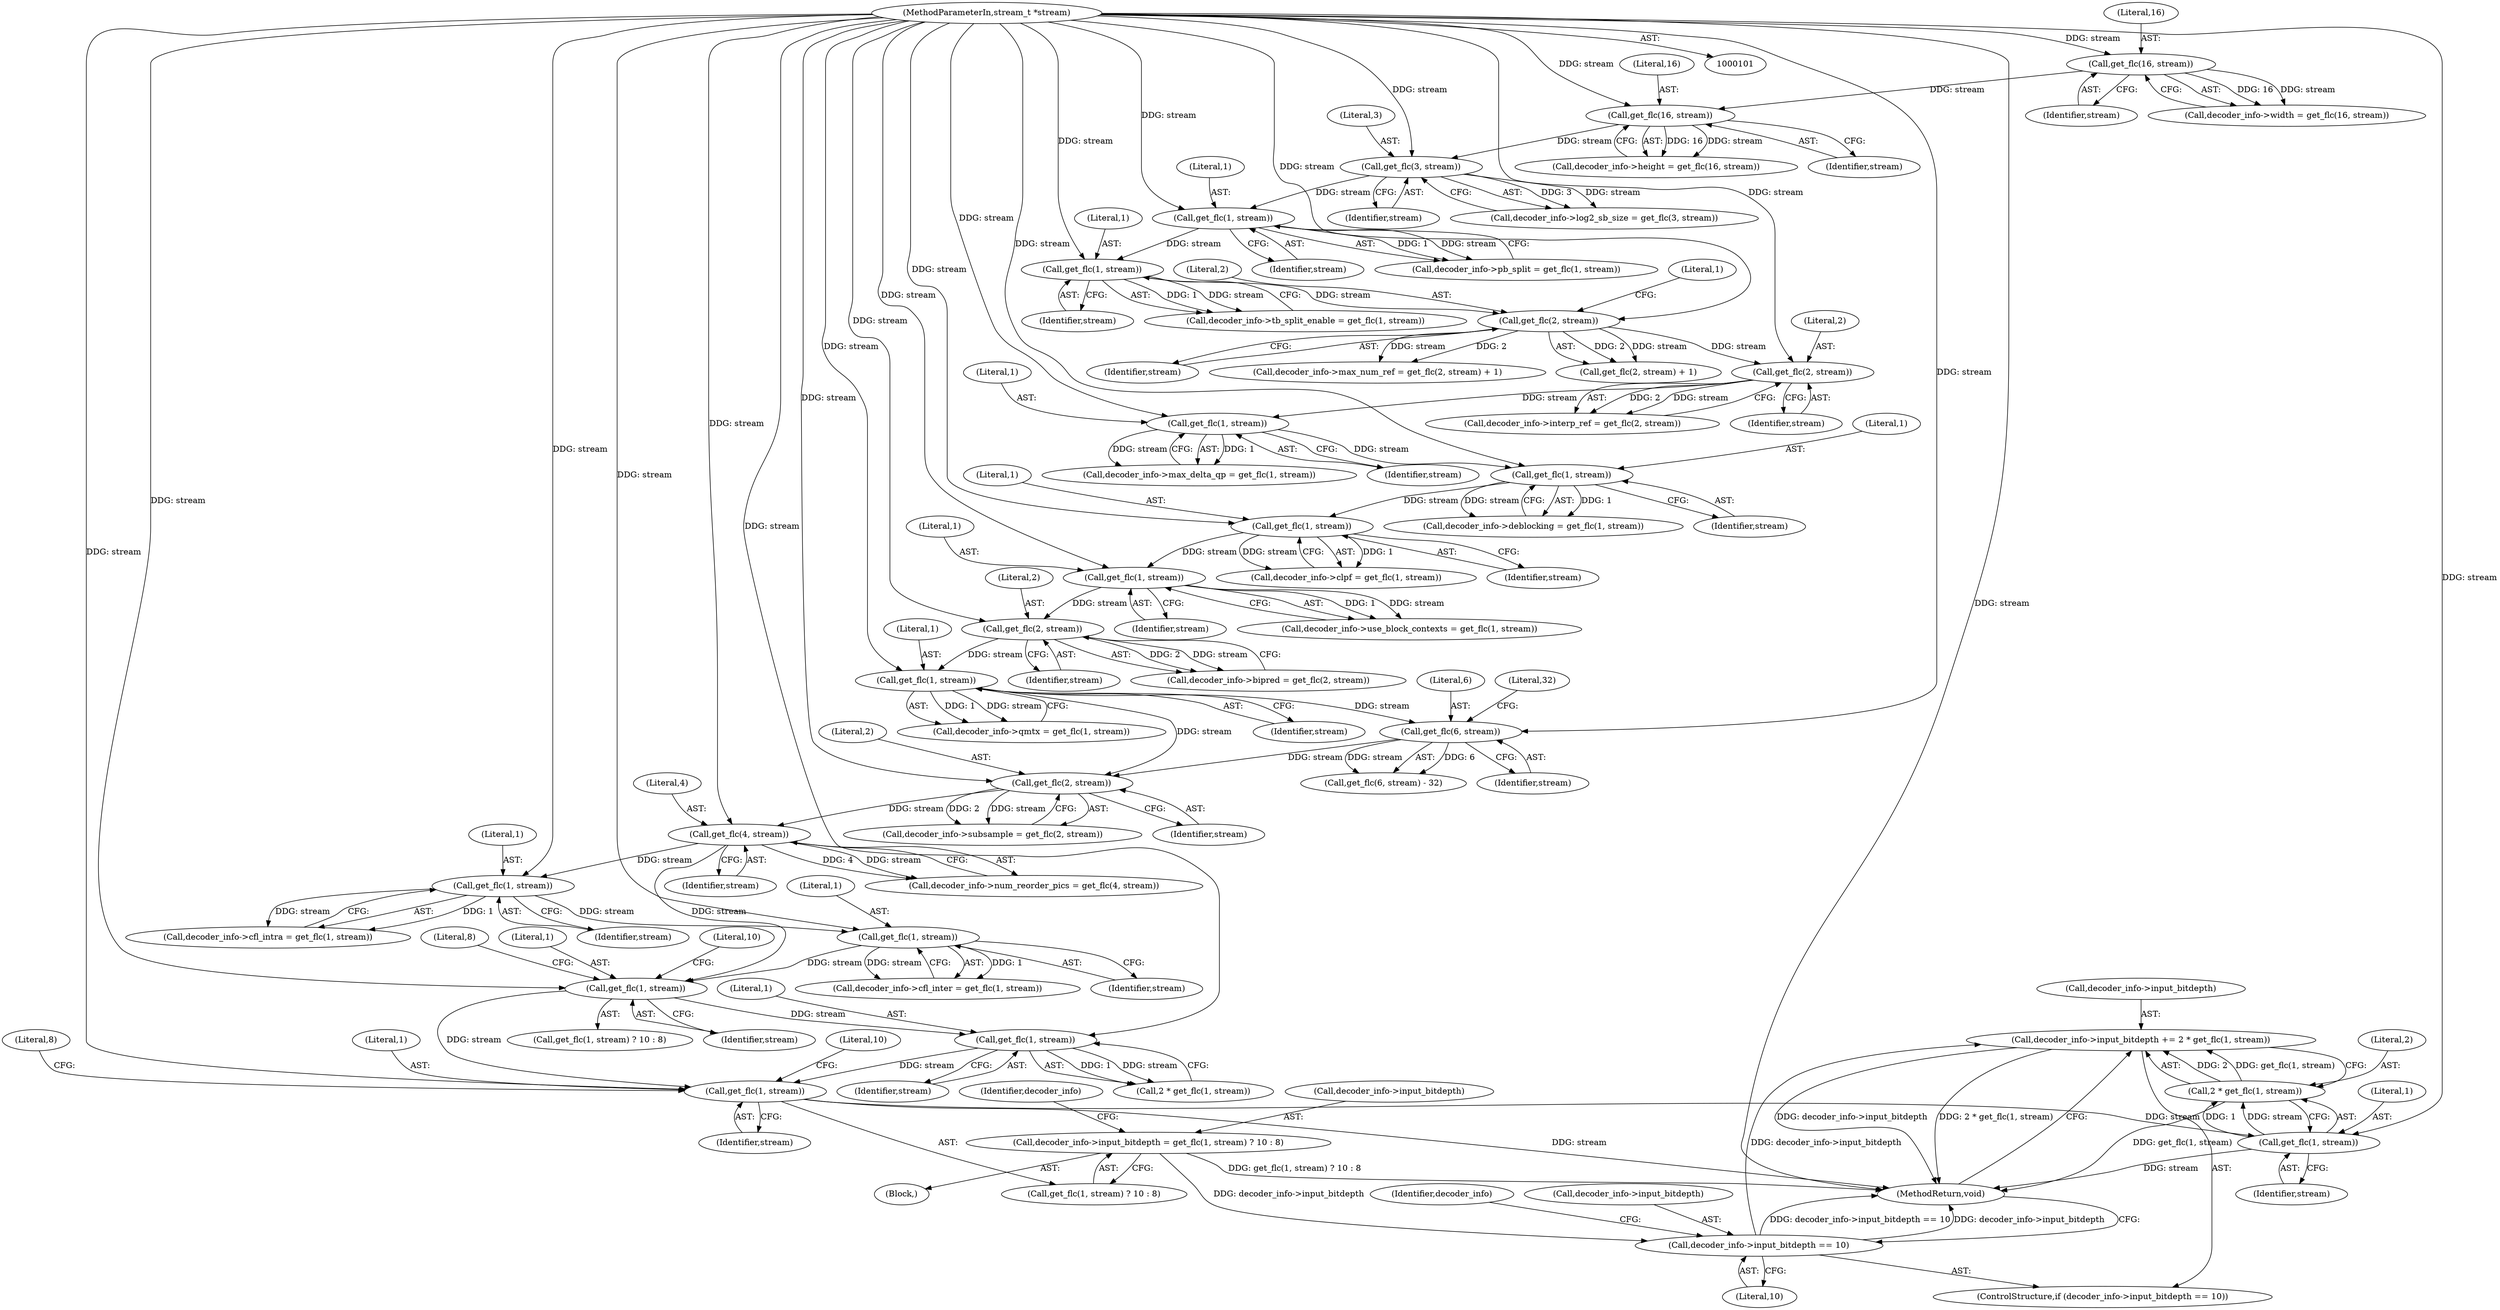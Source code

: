 digraph "0_thor_18de8f9f0762c3a542b1122589edb8af859d9813_0@pointer" {
"1000331" [label="(Call,decoder_info->input_bitdepth += 2 * get_flc(1, stream))"];
"1000335" [label="(Call,2 * get_flc(1, stream))"];
"1000337" [label="(Call,get_flc(1, stream))"];
"1000320" [label="(Call,get_flc(1, stream))"];
"1000295" [label="(Call,get_flc(1, stream))"];
"1000266" [label="(Call,get_flc(4, stream))"];
"1000228" [label="(Call,get_flc(2, stream))"];
"1000207" [label="(Call,get_flc(1, stream))"];
"1000200" [label="(Call,get_flc(2, stream))"];
"1000193" [label="(Call,get_flc(1, stream))"];
"1000186" [label="(Call,get_flc(1, stream))"];
"1000179" [label="(Call,get_flc(1, stream))"];
"1000172" [label="(Call,get_flc(1, stream))"];
"1000165" [label="(Call,get_flc(2, stream))"];
"1000157" [label="(Call,get_flc(2, stream))"];
"1000149" [label="(Call,get_flc(1, stream))"];
"1000142" [label="(Call,get_flc(1, stream))"];
"1000123" [label="(Call,get_flc(3, stream))"];
"1000116" [label="(Call,get_flc(16, stream))"];
"1000109" [label="(Call,get_flc(16, stream))"];
"1000103" [label="(MethodParameterIn,stream_t *stream)"];
"1000220" [label="(Call,get_flc(6, stream))"];
"1000287" [label="(Call,get_flc(1, stream))"];
"1000280" [label="(Call,get_flc(1, stream))"];
"1000312" [label="(Call,get_flc(1, stream))"];
"1000326" [label="(Call,decoder_info->input_bitdepth == 10)"];
"1000315" [label="(Call,decoder_info->input_bitdepth = get_flc(1, stream) ? 10 : 8)"];
"1000202" [label="(Identifier,stream)"];
"1000208" [label="(Literal,1)"];
"1000182" [label="(Call,decoder_info->clpf = get_flc(1, stream))"];
"1000288" [label="(Literal,1)"];
"1000282" [label="(Identifier,stream)"];
"1000333" [label="(Identifier,decoder_info)"];
"1000112" [label="(Call,decoder_info->height = get_flc(16, stream))"];
"1000276" [label="(Call,decoder_info->cfl_intra = get_flc(1, stream))"];
"1000194" [label="(Literal,1)"];
"1000325" [label="(ControlStructure,if (decoder_info->input_bitdepth == 10))"];
"1000294" [label="(Call,get_flc(1, stream) ? 10 : 8)"];
"1000338" [label="(Literal,1)"];
"1000222" [label="(Identifier,stream)"];
"1000161" [label="(Call,decoder_info->interp_ref = get_flc(2, stream))"];
"1000152" [label="(Call,decoder_info->max_num_ref = get_flc(2, stream) + 1)"];
"1000111" [label="(Identifier,stream)"];
"1000193" [label="(Call,get_flc(1, stream))"];
"1000188" [label="(Identifier,stream)"];
"1000165" [label="(Call,get_flc(2, stream))"];
"1000105" [label="(Call,decoder_info->width = get_flc(16, stream))"];
"1000117" [label="(Literal,16)"];
"1000143" [label="(Literal,1)"];
"1000167" [label="(Identifier,stream)"];
"1000195" [label="(Identifier,stream)"];
"1000337" [label="(Call,get_flc(1, stream))"];
"1000173" [label="(Literal,1)"];
"1000159" [label="(Identifier,stream)"];
"1000166" [label="(Literal,2)"];
"1000158" [label="(Literal,2)"];
"1000340" [label="(MethodReturn,void)"];
"1000174" [label="(Identifier,stream)"];
"1000151" [label="(Identifier,stream)"];
"1000119" [label="(Call,decoder_info->log2_sb_size = get_flc(3, stream))"];
"1000189" [label="(Call,decoder_info->use_block_contexts = get_flc(1, stream))"];
"1000172" [label="(Call,get_flc(1, stream))"];
"1000299" [label="(Literal,8)"];
"1000123" [label="(Call,get_flc(3, stream))"];
"1000322" [label="(Identifier,stream)"];
"1000266" [label="(Call,get_flc(4, stream))"];
"1000160" [label="(Literal,1)"];
"1000328" [label="(Identifier,decoder_info)"];
"1000280" [label="(Call,get_flc(1, stream))"];
"1000196" [label="(Call,decoder_info->bipred = get_flc(2, stream))"];
"1000314" [label="(Identifier,stream)"];
"1000149" [label="(Call,get_flc(1, stream))"];
"1000156" [label="(Call,get_flc(2, stream) + 1)"];
"1000268" [label="(Identifier,stream)"];
"1000221" [label="(Literal,6)"];
"1000262" [label="(Call,decoder_info->num_reorder_pics = get_flc(4, stream))"];
"1000323" [label="(Literal,10)"];
"1000144" [label="(Identifier,stream)"];
"1000201" [label="(Literal,2)"];
"1000150" [label="(Literal,1)"];
"1000125" [label="(Identifier,stream)"];
"1000310" [label="(Call,2 * get_flc(1, stream))"];
"1000138" [label="(Call,decoder_info->pb_split = get_flc(1, stream))"];
"1000179" [label="(Call,get_flc(1, stream))"];
"1000330" [label="(Literal,10)"];
"1000220" [label="(Call,get_flc(6, stream))"];
"1000332" [label="(Call,decoder_info->input_bitdepth)"];
"1000142" [label="(Call,get_flc(1, stream))"];
"1000223" [label="(Literal,32)"];
"1000320" [label="(Call,get_flc(1, stream))"];
"1000336" [label="(Literal,2)"];
"1000207" [label="(Call,get_flc(1, stream))"];
"1000116" [label="(Call,get_flc(16, stream))"];
"1000331" [label="(Call,decoder_info->input_bitdepth += 2 * get_flc(1, stream))"];
"1000281" [label="(Literal,1)"];
"1000124" [label="(Literal,3)"];
"1000289" [label="(Identifier,stream)"];
"1000118" [label="(Identifier,stream)"];
"1000219" [label="(Call,get_flc(6, stream) - 32)"];
"1000203" [label="(Call,decoder_info->qmtx = get_flc(1, stream))"];
"1000157" [label="(Call,get_flc(2, stream))"];
"1000287" [label="(Call,get_flc(1, stream))"];
"1000296" [label="(Literal,1)"];
"1000321" [label="(Literal,1)"];
"1000230" [label="(Identifier,stream)"];
"1000295" [label="(Call,get_flc(1, stream))"];
"1000104" [label="(Block,)"];
"1000200" [label="(Call,get_flc(2, stream))"];
"1000312" [label="(Call,get_flc(1, stream))"];
"1000298" [label="(Literal,10)"];
"1000339" [label="(Identifier,stream)"];
"1000209" [label="(Identifier,stream)"];
"1000110" [label="(Literal,16)"];
"1000267" [label="(Literal,4)"];
"1000283" [label="(Call,decoder_info->cfl_inter = get_flc(1, stream))"];
"1000224" [label="(Call,decoder_info->subsample = get_flc(2, stream))"];
"1000327" [label="(Call,decoder_info->input_bitdepth)"];
"1000324" [label="(Literal,8)"];
"1000175" [label="(Call,decoder_info->deblocking = get_flc(1, stream))"];
"1000326" [label="(Call,decoder_info->input_bitdepth == 10)"];
"1000228" [label="(Call,get_flc(2, stream))"];
"1000187" [label="(Literal,1)"];
"1000297" [label="(Identifier,stream)"];
"1000109" [label="(Call,get_flc(16, stream))"];
"1000315" [label="(Call,decoder_info->input_bitdepth = get_flc(1, stream) ? 10 : 8)"];
"1000145" [label="(Call,decoder_info->tb_split_enable = get_flc(1, stream))"];
"1000319" [label="(Call,get_flc(1, stream) ? 10 : 8)"];
"1000313" [label="(Literal,1)"];
"1000103" [label="(MethodParameterIn,stream_t *stream)"];
"1000180" [label="(Literal,1)"];
"1000335" [label="(Call,2 * get_flc(1, stream))"];
"1000316" [label="(Call,decoder_info->input_bitdepth)"];
"1000229" [label="(Literal,2)"];
"1000168" [label="(Call,decoder_info->max_delta_qp = get_flc(1, stream))"];
"1000181" [label="(Identifier,stream)"];
"1000186" [label="(Call,get_flc(1, stream))"];
"1000331" -> "1000325"  [label="AST: "];
"1000331" -> "1000335"  [label="CFG: "];
"1000332" -> "1000331"  [label="AST: "];
"1000335" -> "1000331"  [label="AST: "];
"1000340" -> "1000331"  [label="CFG: "];
"1000331" -> "1000340"  [label="DDG: decoder_info->input_bitdepth"];
"1000331" -> "1000340"  [label="DDG: 2 * get_flc(1, stream)"];
"1000335" -> "1000331"  [label="DDG: 2"];
"1000335" -> "1000331"  [label="DDG: get_flc(1, stream)"];
"1000326" -> "1000331"  [label="DDG: decoder_info->input_bitdepth"];
"1000335" -> "1000337"  [label="CFG: "];
"1000336" -> "1000335"  [label="AST: "];
"1000337" -> "1000335"  [label="AST: "];
"1000335" -> "1000340"  [label="DDG: get_flc(1, stream)"];
"1000337" -> "1000335"  [label="DDG: 1"];
"1000337" -> "1000335"  [label="DDG: stream"];
"1000337" -> "1000339"  [label="CFG: "];
"1000338" -> "1000337"  [label="AST: "];
"1000339" -> "1000337"  [label="AST: "];
"1000337" -> "1000340"  [label="DDG: stream"];
"1000320" -> "1000337"  [label="DDG: stream"];
"1000103" -> "1000337"  [label="DDG: stream"];
"1000320" -> "1000319"  [label="AST: "];
"1000320" -> "1000322"  [label="CFG: "];
"1000321" -> "1000320"  [label="AST: "];
"1000322" -> "1000320"  [label="AST: "];
"1000323" -> "1000320"  [label="CFG: "];
"1000324" -> "1000320"  [label="CFG: "];
"1000320" -> "1000340"  [label="DDG: stream"];
"1000295" -> "1000320"  [label="DDG: stream"];
"1000312" -> "1000320"  [label="DDG: stream"];
"1000103" -> "1000320"  [label="DDG: stream"];
"1000295" -> "1000294"  [label="AST: "];
"1000295" -> "1000297"  [label="CFG: "];
"1000296" -> "1000295"  [label="AST: "];
"1000297" -> "1000295"  [label="AST: "];
"1000298" -> "1000295"  [label="CFG: "];
"1000299" -> "1000295"  [label="CFG: "];
"1000266" -> "1000295"  [label="DDG: stream"];
"1000287" -> "1000295"  [label="DDG: stream"];
"1000103" -> "1000295"  [label="DDG: stream"];
"1000295" -> "1000312"  [label="DDG: stream"];
"1000266" -> "1000262"  [label="AST: "];
"1000266" -> "1000268"  [label="CFG: "];
"1000267" -> "1000266"  [label="AST: "];
"1000268" -> "1000266"  [label="AST: "];
"1000262" -> "1000266"  [label="CFG: "];
"1000266" -> "1000262"  [label="DDG: 4"];
"1000266" -> "1000262"  [label="DDG: stream"];
"1000228" -> "1000266"  [label="DDG: stream"];
"1000103" -> "1000266"  [label="DDG: stream"];
"1000266" -> "1000280"  [label="DDG: stream"];
"1000228" -> "1000224"  [label="AST: "];
"1000228" -> "1000230"  [label="CFG: "];
"1000229" -> "1000228"  [label="AST: "];
"1000230" -> "1000228"  [label="AST: "];
"1000224" -> "1000228"  [label="CFG: "];
"1000228" -> "1000224"  [label="DDG: 2"];
"1000228" -> "1000224"  [label="DDG: stream"];
"1000207" -> "1000228"  [label="DDG: stream"];
"1000220" -> "1000228"  [label="DDG: stream"];
"1000103" -> "1000228"  [label="DDG: stream"];
"1000207" -> "1000203"  [label="AST: "];
"1000207" -> "1000209"  [label="CFG: "];
"1000208" -> "1000207"  [label="AST: "];
"1000209" -> "1000207"  [label="AST: "];
"1000203" -> "1000207"  [label="CFG: "];
"1000207" -> "1000203"  [label="DDG: 1"];
"1000207" -> "1000203"  [label="DDG: stream"];
"1000200" -> "1000207"  [label="DDG: stream"];
"1000103" -> "1000207"  [label="DDG: stream"];
"1000207" -> "1000220"  [label="DDG: stream"];
"1000200" -> "1000196"  [label="AST: "];
"1000200" -> "1000202"  [label="CFG: "];
"1000201" -> "1000200"  [label="AST: "];
"1000202" -> "1000200"  [label="AST: "];
"1000196" -> "1000200"  [label="CFG: "];
"1000200" -> "1000196"  [label="DDG: 2"];
"1000200" -> "1000196"  [label="DDG: stream"];
"1000193" -> "1000200"  [label="DDG: stream"];
"1000103" -> "1000200"  [label="DDG: stream"];
"1000193" -> "1000189"  [label="AST: "];
"1000193" -> "1000195"  [label="CFG: "];
"1000194" -> "1000193"  [label="AST: "];
"1000195" -> "1000193"  [label="AST: "];
"1000189" -> "1000193"  [label="CFG: "];
"1000193" -> "1000189"  [label="DDG: 1"];
"1000193" -> "1000189"  [label="DDG: stream"];
"1000186" -> "1000193"  [label="DDG: stream"];
"1000103" -> "1000193"  [label="DDG: stream"];
"1000186" -> "1000182"  [label="AST: "];
"1000186" -> "1000188"  [label="CFG: "];
"1000187" -> "1000186"  [label="AST: "];
"1000188" -> "1000186"  [label="AST: "];
"1000182" -> "1000186"  [label="CFG: "];
"1000186" -> "1000182"  [label="DDG: 1"];
"1000186" -> "1000182"  [label="DDG: stream"];
"1000179" -> "1000186"  [label="DDG: stream"];
"1000103" -> "1000186"  [label="DDG: stream"];
"1000179" -> "1000175"  [label="AST: "];
"1000179" -> "1000181"  [label="CFG: "];
"1000180" -> "1000179"  [label="AST: "];
"1000181" -> "1000179"  [label="AST: "];
"1000175" -> "1000179"  [label="CFG: "];
"1000179" -> "1000175"  [label="DDG: 1"];
"1000179" -> "1000175"  [label="DDG: stream"];
"1000172" -> "1000179"  [label="DDG: stream"];
"1000103" -> "1000179"  [label="DDG: stream"];
"1000172" -> "1000168"  [label="AST: "];
"1000172" -> "1000174"  [label="CFG: "];
"1000173" -> "1000172"  [label="AST: "];
"1000174" -> "1000172"  [label="AST: "];
"1000168" -> "1000172"  [label="CFG: "];
"1000172" -> "1000168"  [label="DDG: 1"];
"1000172" -> "1000168"  [label="DDG: stream"];
"1000165" -> "1000172"  [label="DDG: stream"];
"1000103" -> "1000172"  [label="DDG: stream"];
"1000165" -> "1000161"  [label="AST: "];
"1000165" -> "1000167"  [label="CFG: "];
"1000166" -> "1000165"  [label="AST: "];
"1000167" -> "1000165"  [label="AST: "];
"1000161" -> "1000165"  [label="CFG: "];
"1000165" -> "1000161"  [label="DDG: 2"];
"1000165" -> "1000161"  [label="DDG: stream"];
"1000157" -> "1000165"  [label="DDG: stream"];
"1000103" -> "1000165"  [label="DDG: stream"];
"1000157" -> "1000156"  [label="AST: "];
"1000157" -> "1000159"  [label="CFG: "];
"1000158" -> "1000157"  [label="AST: "];
"1000159" -> "1000157"  [label="AST: "];
"1000160" -> "1000157"  [label="CFG: "];
"1000157" -> "1000152"  [label="DDG: 2"];
"1000157" -> "1000152"  [label="DDG: stream"];
"1000157" -> "1000156"  [label="DDG: 2"];
"1000157" -> "1000156"  [label="DDG: stream"];
"1000149" -> "1000157"  [label="DDG: stream"];
"1000103" -> "1000157"  [label="DDG: stream"];
"1000149" -> "1000145"  [label="AST: "];
"1000149" -> "1000151"  [label="CFG: "];
"1000150" -> "1000149"  [label="AST: "];
"1000151" -> "1000149"  [label="AST: "];
"1000145" -> "1000149"  [label="CFG: "];
"1000149" -> "1000145"  [label="DDG: 1"];
"1000149" -> "1000145"  [label="DDG: stream"];
"1000142" -> "1000149"  [label="DDG: stream"];
"1000103" -> "1000149"  [label="DDG: stream"];
"1000142" -> "1000138"  [label="AST: "];
"1000142" -> "1000144"  [label="CFG: "];
"1000143" -> "1000142"  [label="AST: "];
"1000144" -> "1000142"  [label="AST: "];
"1000138" -> "1000142"  [label="CFG: "];
"1000142" -> "1000138"  [label="DDG: 1"];
"1000142" -> "1000138"  [label="DDG: stream"];
"1000123" -> "1000142"  [label="DDG: stream"];
"1000103" -> "1000142"  [label="DDG: stream"];
"1000123" -> "1000119"  [label="AST: "];
"1000123" -> "1000125"  [label="CFG: "];
"1000124" -> "1000123"  [label="AST: "];
"1000125" -> "1000123"  [label="AST: "];
"1000119" -> "1000123"  [label="CFG: "];
"1000123" -> "1000119"  [label="DDG: 3"];
"1000123" -> "1000119"  [label="DDG: stream"];
"1000116" -> "1000123"  [label="DDG: stream"];
"1000103" -> "1000123"  [label="DDG: stream"];
"1000116" -> "1000112"  [label="AST: "];
"1000116" -> "1000118"  [label="CFG: "];
"1000117" -> "1000116"  [label="AST: "];
"1000118" -> "1000116"  [label="AST: "];
"1000112" -> "1000116"  [label="CFG: "];
"1000116" -> "1000112"  [label="DDG: 16"];
"1000116" -> "1000112"  [label="DDG: stream"];
"1000109" -> "1000116"  [label="DDG: stream"];
"1000103" -> "1000116"  [label="DDG: stream"];
"1000109" -> "1000105"  [label="AST: "];
"1000109" -> "1000111"  [label="CFG: "];
"1000110" -> "1000109"  [label="AST: "];
"1000111" -> "1000109"  [label="AST: "];
"1000105" -> "1000109"  [label="CFG: "];
"1000109" -> "1000105"  [label="DDG: 16"];
"1000109" -> "1000105"  [label="DDG: stream"];
"1000103" -> "1000109"  [label="DDG: stream"];
"1000103" -> "1000101"  [label="AST: "];
"1000103" -> "1000340"  [label="DDG: stream"];
"1000103" -> "1000220"  [label="DDG: stream"];
"1000103" -> "1000280"  [label="DDG: stream"];
"1000103" -> "1000287"  [label="DDG: stream"];
"1000103" -> "1000312"  [label="DDG: stream"];
"1000220" -> "1000219"  [label="AST: "];
"1000220" -> "1000222"  [label="CFG: "];
"1000221" -> "1000220"  [label="AST: "];
"1000222" -> "1000220"  [label="AST: "];
"1000223" -> "1000220"  [label="CFG: "];
"1000220" -> "1000219"  [label="DDG: 6"];
"1000220" -> "1000219"  [label="DDG: stream"];
"1000287" -> "1000283"  [label="AST: "];
"1000287" -> "1000289"  [label="CFG: "];
"1000288" -> "1000287"  [label="AST: "];
"1000289" -> "1000287"  [label="AST: "];
"1000283" -> "1000287"  [label="CFG: "];
"1000287" -> "1000283"  [label="DDG: 1"];
"1000287" -> "1000283"  [label="DDG: stream"];
"1000280" -> "1000287"  [label="DDG: stream"];
"1000280" -> "1000276"  [label="AST: "];
"1000280" -> "1000282"  [label="CFG: "];
"1000281" -> "1000280"  [label="AST: "];
"1000282" -> "1000280"  [label="AST: "];
"1000276" -> "1000280"  [label="CFG: "];
"1000280" -> "1000276"  [label="DDG: 1"];
"1000280" -> "1000276"  [label="DDG: stream"];
"1000312" -> "1000310"  [label="AST: "];
"1000312" -> "1000314"  [label="CFG: "];
"1000313" -> "1000312"  [label="AST: "];
"1000314" -> "1000312"  [label="AST: "];
"1000310" -> "1000312"  [label="CFG: "];
"1000312" -> "1000310"  [label="DDG: 1"];
"1000312" -> "1000310"  [label="DDG: stream"];
"1000326" -> "1000325"  [label="AST: "];
"1000326" -> "1000330"  [label="CFG: "];
"1000327" -> "1000326"  [label="AST: "];
"1000330" -> "1000326"  [label="AST: "];
"1000333" -> "1000326"  [label="CFG: "];
"1000340" -> "1000326"  [label="CFG: "];
"1000326" -> "1000340"  [label="DDG: decoder_info->input_bitdepth == 10"];
"1000326" -> "1000340"  [label="DDG: decoder_info->input_bitdepth"];
"1000315" -> "1000326"  [label="DDG: decoder_info->input_bitdepth"];
"1000315" -> "1000104"  [label="AST: "];
"1000315" -> "1000319"  [label="CFG: "];
"1000316" -> "1000315"  [label="AST: "];
"1000319" -> "1000315"  [label="AST: "];
"1000328" -> "1000315"  [label="CFG: "];
"1000315" -> "1000340"  [label="DDG: get_flc(1, stream) ? 10 : 8"];
}
